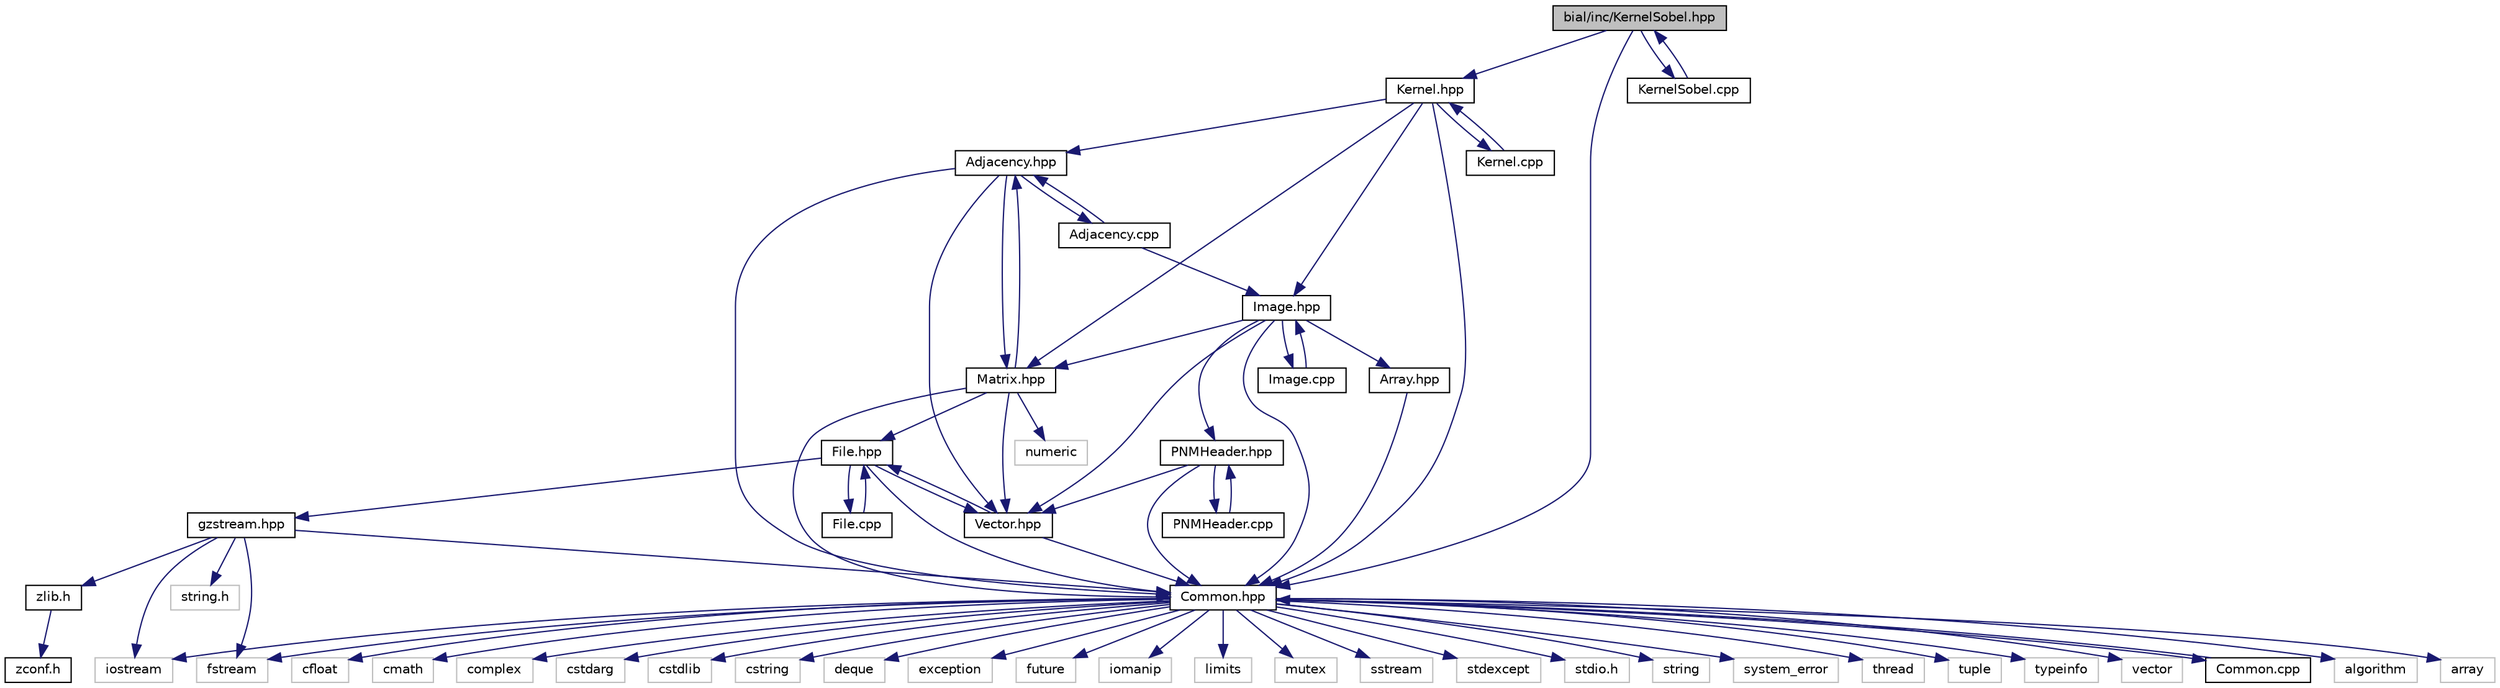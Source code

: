 digraph "bial/inc/KernelSobel.hpp"
{
  edge [fontname="Helvetica",fontsize="10",labelfontname="Helvetica",labelfontsize="10"];
  node [fontname="Helvetica",fontsize="10",shape=record];
  Node1 [label="bial/inc/KernelSobel.hpp",height=0.2,width=0.4,color="black", fillcolor="grey75", style="filled", fontcolor="black"];
  Node1 -> Node2 [color="midnightblue",fontsize="10",style="solid",fontname="Helvetica"];
  Node2 [label="Common.hpp",height=0.2,width=0.4,color="black", fillcolor="white", style="filled",URL="$_common_8hpp.html",tooltip="Content: Commonly used macros, types, static variables and functions.   Description: Some macros used..."];
  Node2 -> Node3 [color="midnightblue",fontsize="10",style="solid",fontname="Helvetica"];
  Node3 [label="algorithm",height=0.2,width=0.4,color="grey75", fillcolor="white", style="filled"];
  Node2 -> Node4 [color="midnightblue",fontsize="10",style="solid",fontname="Helvetica"];
  Node4 [label="array",height=0.2,width=0.4,color="grey75", fillcolor="white", style="filled"];
  Node2 -> Node5 [color="midnightblue",fontsize="10",style="solid",fontname="Helvetica"];
  Node5 [label="cfloat",height=0.2,width=0.4,color="grey75", fillcolor="white", style="filled"];
  Node2 -> Node6 [color="midnightblue",fontsize="10",style="solid",fontname="Helvetica"];
  Node6 [label="cmath",height=0.2,width=0.4,color="grey75", fillcolor="white", style="filled"];
  Node2 -> Node7 [color="midnightblue",fontsize="10",style="solid",fontname="Helvetica"];
  Node7 [label="complex",height=0.2,width=0.4,color="grey75", fillcolor="white", style="filled"];
  Node2 -> Node8 [color="midnightblue",fontsize="10",style="solid",fontname="Helvetica"];
  Node8 [label="cstdarg",height=0.2,width=0.4,color="grey75", fillcolor="white", style="filled"];
  Node2 -> Node9 [color="midnightblue",fontsize="10",style="solid",fontname="Helvetica"];
  Node9 [label="cstdlib",height=0.2,width=0.4,color="grey75", fillcolor="white", style="filled"];
  Node2 -> Node10 [color="midnightblue",fontsize="10",style="solid",fontname="Helvetica"];
  Node10 [label="cstring",height=0.2,width=0.4,color="grey75", fillcolor="white", style="filled"];
  Node2 -> Node11 [color="midnightblue",fontsize="10",style="solid",fontname="Helvetica"];
  Node11 [label="deque",height=0.2,width=0.4,color="grey75", fillcolor="white", style="filled"];
  Node2 -> Node12 [color="midnightblue",fontsize="10",style="solid",fontname="Helvetica"];
  Node12 [label="exception",height=0.2,width=0.4,color="grey75", fillcolor="white", style="filled"];
  Node2 -> Node13 [color="midnightblue",fontsize="10",style="solid",fontname="Helvetica"];
  Node13 [label="fstream",height=0.2,width=0.4,color="grey75", fillcolor="white", style="filled"];
  Node2 -> Node14 [color="midnightblue",fontsize="10",style="solid",fontname="Helvetica"];
  Node14 [label="future",height=0.2,width=0.4,color="grey75", fillcolor="white", style="filled"];
  Node2 -> Node15 [color="midnightblue",fontsize="10",style="solid",fontname="Helvetica"];
  Node15 [label="iomanip",height=0.2,width=0.4,color="grey75", fillcolor="white", style="filled"];
  Node2 -> Node16 [color="midnightblue",fontsize="10",style="solid",fontname="Helvetica"];
  Node16 [label="iostream",height=0.2,width=0.4,color="grey75", fillcolor="white", style="filled"];
  Node2 -> Node17 [color="midnightblue",fontsize="10",style="solid",fontname="Helvetica"];
  Node17 [label="limits",height=0.2,width=0.4,color="grey75", fillcolor="white", style="filled"];
  Node2 -> Node18 [color="midnightblue",fontsize="10",style="solid",fontname="Helvetica"];
  Node18 [label="mutex",height=0.2,width=0.4,color="grey75", fillcolor="white", style="filled"];
  Node2 -> Node19 [color="midnightblue",fontsize="10",style="solid",fontname="Helvetica"];
  Node19 [label="sstream",height=0.2,width=0.4,color="grey75", fillcolor="white", style="filled"];
  Node2 -> Node20 [color="midnightblue",fontsize="10",style="solid",fontname="Helvetica"];
  Node20 [label="stdexcept",height=0.2,width=0.4,color="grey75", fillcolor="white", style="filled"];
  Node2 -> Node21 [color="midnightblue",fontsize="10",style="solid",fontname="Helvetica"];
  Node21 [label="stdio.h",height=0.2,width=0.4,color="grey75", fillcolor="white", style="filled"];
  Node2 -> Node22 [color="midnightblue",fontsize="10",style="solid",fontname="Helvetica"];
  Node22 [label="string",height=0.2,width=0.4,color="grey75", fillcolor="white", style="filled"];
  Node2 -> Node23 [color="midnightblue",fontsize="10",style="solid",fontname="Helvetica"];
  Node23 [label="system_error",height=0.2,width=0.4,color="grey75", fillcolor="white", style="filled"];
  Node2 -> Node24 [color="midnightblue",fontsize="10",style="solid",fontname="Helvetica"];
  Node24 [label="thread",height=0.2,width=0.4,color="grey75", fillcolor="white", style="filled"];
  Node2 -> Node25 [color="midnightblue",fontsize="10",style="solid",fontname="Helvetica"];
  Node25 [label="tuple",height=0.2,width=0.4,color="grey75", fillcolor="white", style="filled"];
  Node2 -> Node26 [color="midnightblue",fontsize="10",style="solid",fontname="Helvetica"];
  Node26 [label="typeinfo",height=0.2,width=0.4,color="grey75", fillcolor="white", style="filled"];
  Node2 -> Node27 [color="midnightblue",fontsize="10",style="solid",fontname="Helvetica"];
  Node27 [label="vector",height=0.2,width=0.4,color="grey75", fillcolor="white", style="filled"];
  Node2 -> Node28 [color="midnightblue",fontsize="10",style="solid",fontname="Helvetica"];
  Node28 [label="Common.cpp",height=0.2,width=0.4,color="black", fillcolor="white", style="filled",URL="$_common_8cpp.html"];
  Node28 -> Node2 [color="midnightblue",fontsize="10",style="solid",fontname="Helvetica"];
  Node1 -> Node29 [color="midnightblue",fontsize="10",style="solid",fontname="Helvetica"];
  Node29 [label="Kernel.hpp",height=0.2,width=0.4,color="black", fillcolor="white", style="filled",URL="$_kernel_8hpp.html"];
  Node29 -> Node30 [color="midnightblue",fontsize="10",style="solid",fontname="Helvetica"];
  Node30 [label="Adjacency.hpp",height=0.2,width=0.4,color="black", fillcolor="white", style="filled",URL="$_adjacency_8hpp.html"];
  Node30 -> Node2 [color="midnightblue",fontsize="10",style="solid",fontname="Helvetica"];
  Node30 -> Node31 [color="midnightblue",fontsize="10",style="solid",fontname="Helvetica"];
  Node31 [label="Matrix.hpp",height=0.2,width=0.4,color="black", fillcolor="white", style="filled",URL="$_matrix_8hpp.html"];
  Node31 -> Node32 [color="midnightblue",fontsize="10",style="solid",fontname="Helvetica"];
  Node32 [label="numeric",height=0.2,width=0.4,color="grey75", fillcolor="white", style="filled"];
  Node31 -> Node2 [color="midnightblue",fontsize="10",style="solid",fontname="Helvetica"];
  Node31 -> Node33 [color="midnightblue",fontsize="10",style="solid",fontname="Helvetica"];
  Node33 [label="Vector.hpp",height=0.2,width=0.4,color="black", fillcolor="white", style="filled",URL="$_vector_8hpp.html",tooltip="Content: Vector class   Description: A vector that calls almost all std::vector functions (C++11 stan..."];
  Node33 -> Node2 [color="midnightblue",fontsize="10",style="solid",fontname="Helvetica"];
  Node33 -> Node34 [color="midnightblue",fontsize="10",style="solid",fontname="Helvetica"];
  Node34 [label="File.hpp",height=0.2,width=0.4,color="black", fillcolor="white", style="filled",URL="$_file_8hpp.html"];
  Node34 -> Node2 [color="midnightblue",fontsize="10",style="solid",fontname="Helvetica"];
  Node34 -> Node35 [color="midnightblue",fontsize="10",style="solid",fontname="Helvetica"];
  Node35 [label="gzstream.hpp",height=0.2,width=0.4,color="black", fillcolor="white", style="filled",URL="$gzstream_8hpp.html"];
  Node35 -> Node2 [color="midnightblue",fontsize="10",style="solid",fontname="Helvetica"];
  Node35 -> Node13 [color="midnightblue",fontsize="10",style="solid",fontname="Helvetica"];
  Node35 -> Node16 [color="midnightblue",fontsize="10",style="solid",fontname="Helvetica"];
  Node35 -> Node36 [color="midnightblue",fontsize="10",style="solid",fontname="Helvetica"];
  Node36 [label="zlib.h",height=0.2,width=0.4,color="black", fillcolor="white", style="filled",URL="$zlib_8h.html"];
  Node36 -> Node37 [color="midnightblue",fontsize="10",style="solid",fontname="Helvetica"];
  Node37 [label="zconf.h",height=0.2,width=0.4,color="black", fillcolor="white", style="filled",URL="$zconf_8h.html"];
  Node35 -> Node38 [color="midnightblue",fontsize="10",style="solid",fontname="Helvetica"];
  Node38 [label="string.h",height=0.2,width=0.4,color="grey75", fillcolor="white", style="filled"];
  Node34 -> Node33 [color="midnightblue",fontsize="10",style="solid",fontname="Helvetica"];
  Node34 -> Node39 [color="midnightblue",fontsize="10",style="solid",fontname="Helvetica"];
  Node39 [label="File.cpp",height=0.2,width=0.4,color="black", fillcolor="white", style="filled",URL="$_file_8cpp.html"];
  Node39 -> Node34 [color="midnightblue",fontsize="10",style="solid",fontname="Helvetica"];
  Node31 -> Node30 [color="midnightblue",fontsize="10",style="solid",fontname="Helvetica"];
  Node31 -> Node34 [color="midnightblue",fontsize="10",style="solid",fontname="Helvetica"];
  Node30 -> Node33 [color="midnightblue",fontsize="10",style="solid",fontname="Helvetica"];
  Node30 -> Node40 [color="midnightblue",fontsize="10",style="solid",fontname="Helvetica"];
  Node40 [label="Adjacency.cpp",height=0.2,width=0.4,color="black", fillcolor="white", style="filled",URL="$_adjacency_8cpp.html"];
  Node40 -> Node30 [color="midnightblue",fontsize="10",style="solid",fontname="Helvetica"];
  Node40 -> Node41 [color="midnightblue",fontsize="10",style="solid",fontname="Helvetica"];
  Node41 [label="Image.hpp",height=0.2,width=0.4,color="black", fillcolor="white", style="filled",URL="$_image_8hpp.html"];
  Node41 -> Node42 [color="midnightblue",fontsize="10",style="solid",fontname="Helvetica"];
  Node42 [label="Array.hpp",height=0.2,width=0.4,color="black", fillcolor="white", style="filled",URL="$_array_8hpp.html",tooltip="Content: Array class   Description: A array that calls almost all std::array functions (C++11 standar..."];
  Node42 -> Node2 [color="midnightblue",fontsize="10",style="solid",fontname="Helvetica"];
  Node41 -> Node2 [color="midnightblue",fontsize="10",style="solid",fontname="Helvetica"];
  Node41 -> Node31 [color="midnightblue",fontsize="10",style="solid",fontname="Helvetica"];
  Node41 -> Node43 [color="midnightblue",fontsize="10",style="solid",fontname="Helvetica"];
  Node43 [label="PNMHeader.hpp",height=0.2,width=0.4,color="black", fillcolor="white", style="filled",URL="$_p_n_m_header_8hpp.html",tooltip="Content: PNM Header class   Description: PNM Header class.   Future add-on&#39;s: Read function..."];
  Node43 -> Node2 [color="midnightblue",fontsize="10",style="solid",fontname="Helvetica"];
  Node43 -> Node33 [color="midnightblue",fontsize="10",style="solid",fontname="Helvetica"];
  Node43 -> Node44 [color="midnightblue",fontsize="10",style="solid",fontname="Helvetica"];
  Node44 [label="PNMHeader.cpp",height=0.2,width=0.4,color="black", fillcolor="white", style="filled",URL="$_p_n_m_header_8cpp.html"];
  Node44 -> Node43 [color="midnightblue",fontsize="10",style="solid",fontname="Helvetica"];
  Node41 -> Node33 [color="midnightblue",fontsize="10",style="solid",fontname="Helvetica"];
  Node41 -> Node45 [color="midnightblue",fontsize="10",style="solid",fontname="Helvetica"];
  Node45 [label="Image.cpp",height=0.2,width=0.4,color="black", fillcolor="white", style="filled",URL="$_image_8cpp.html"];
  Node45 -> Node41 [color="midnightblue",fontsize="10",style="solid",fontname="Helvetica"];
  Node29 -> Node2 [color="midnightblue",fontsize="10",style="solid",fontname="Helvetica"];
  Node29 -> Node41 [color="midnightblue",fontsize="10",style="solid",fontname="Helvetica"];
  Node29 -> Node31 [color="midnightblue",fontsize="10",style="solid",fontname="Helvetica"];
  Node29 -> Node46 [color="midnightblue",fontsize="10",style="solid",fontname="Helvetica"];
  Node46 [label="Kernel.cpp",height=0.2,width=0.4,color="black", fillcolor="white", style="filled",URL="$_kernel_8cpp.html"];
  Node46 -> Node29 [color="midnightblue",fontsize="10",style="solid",fontname="Helvetica"];
  Node1 -> Node47 [color="midnightblue",fontsize="10",style="solid",fontname="Helvetica"];
  Node47 [label="KernelSobel.cpp",height=0.2,width=0.4,color="black", fillcolor="white", style="filled",URL="$_kernel_sobel_8cpp.html"];
  Node47 -> Node1 [color="midnightblue",fontsize="10",style="solid",fontname="Helvetica"];
}
